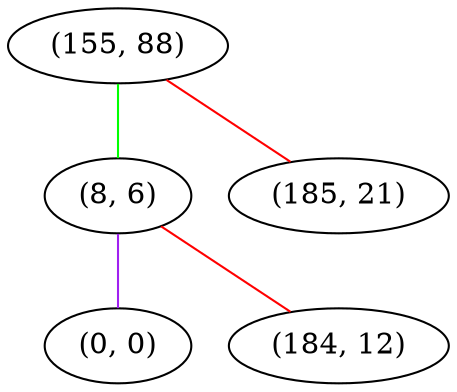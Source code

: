 graph "" {
"(155, 88)";
"(8, 6)";
"(185, 21)";
"(0, 0)";
"(184, 12)";
"(155, 88)" -- "(8, 6)"  [color=green, key=0, weight=2];
"(155, 88)" -- "(185, 21)"  [color=red, key=0, weight=1];
"(8, 6)" -- "(0, 0)"  [color=purple, key=0, weight=4];
"(8, 6)" -- "(184, 12)"  [color=red, key=0, weight=1];
}
